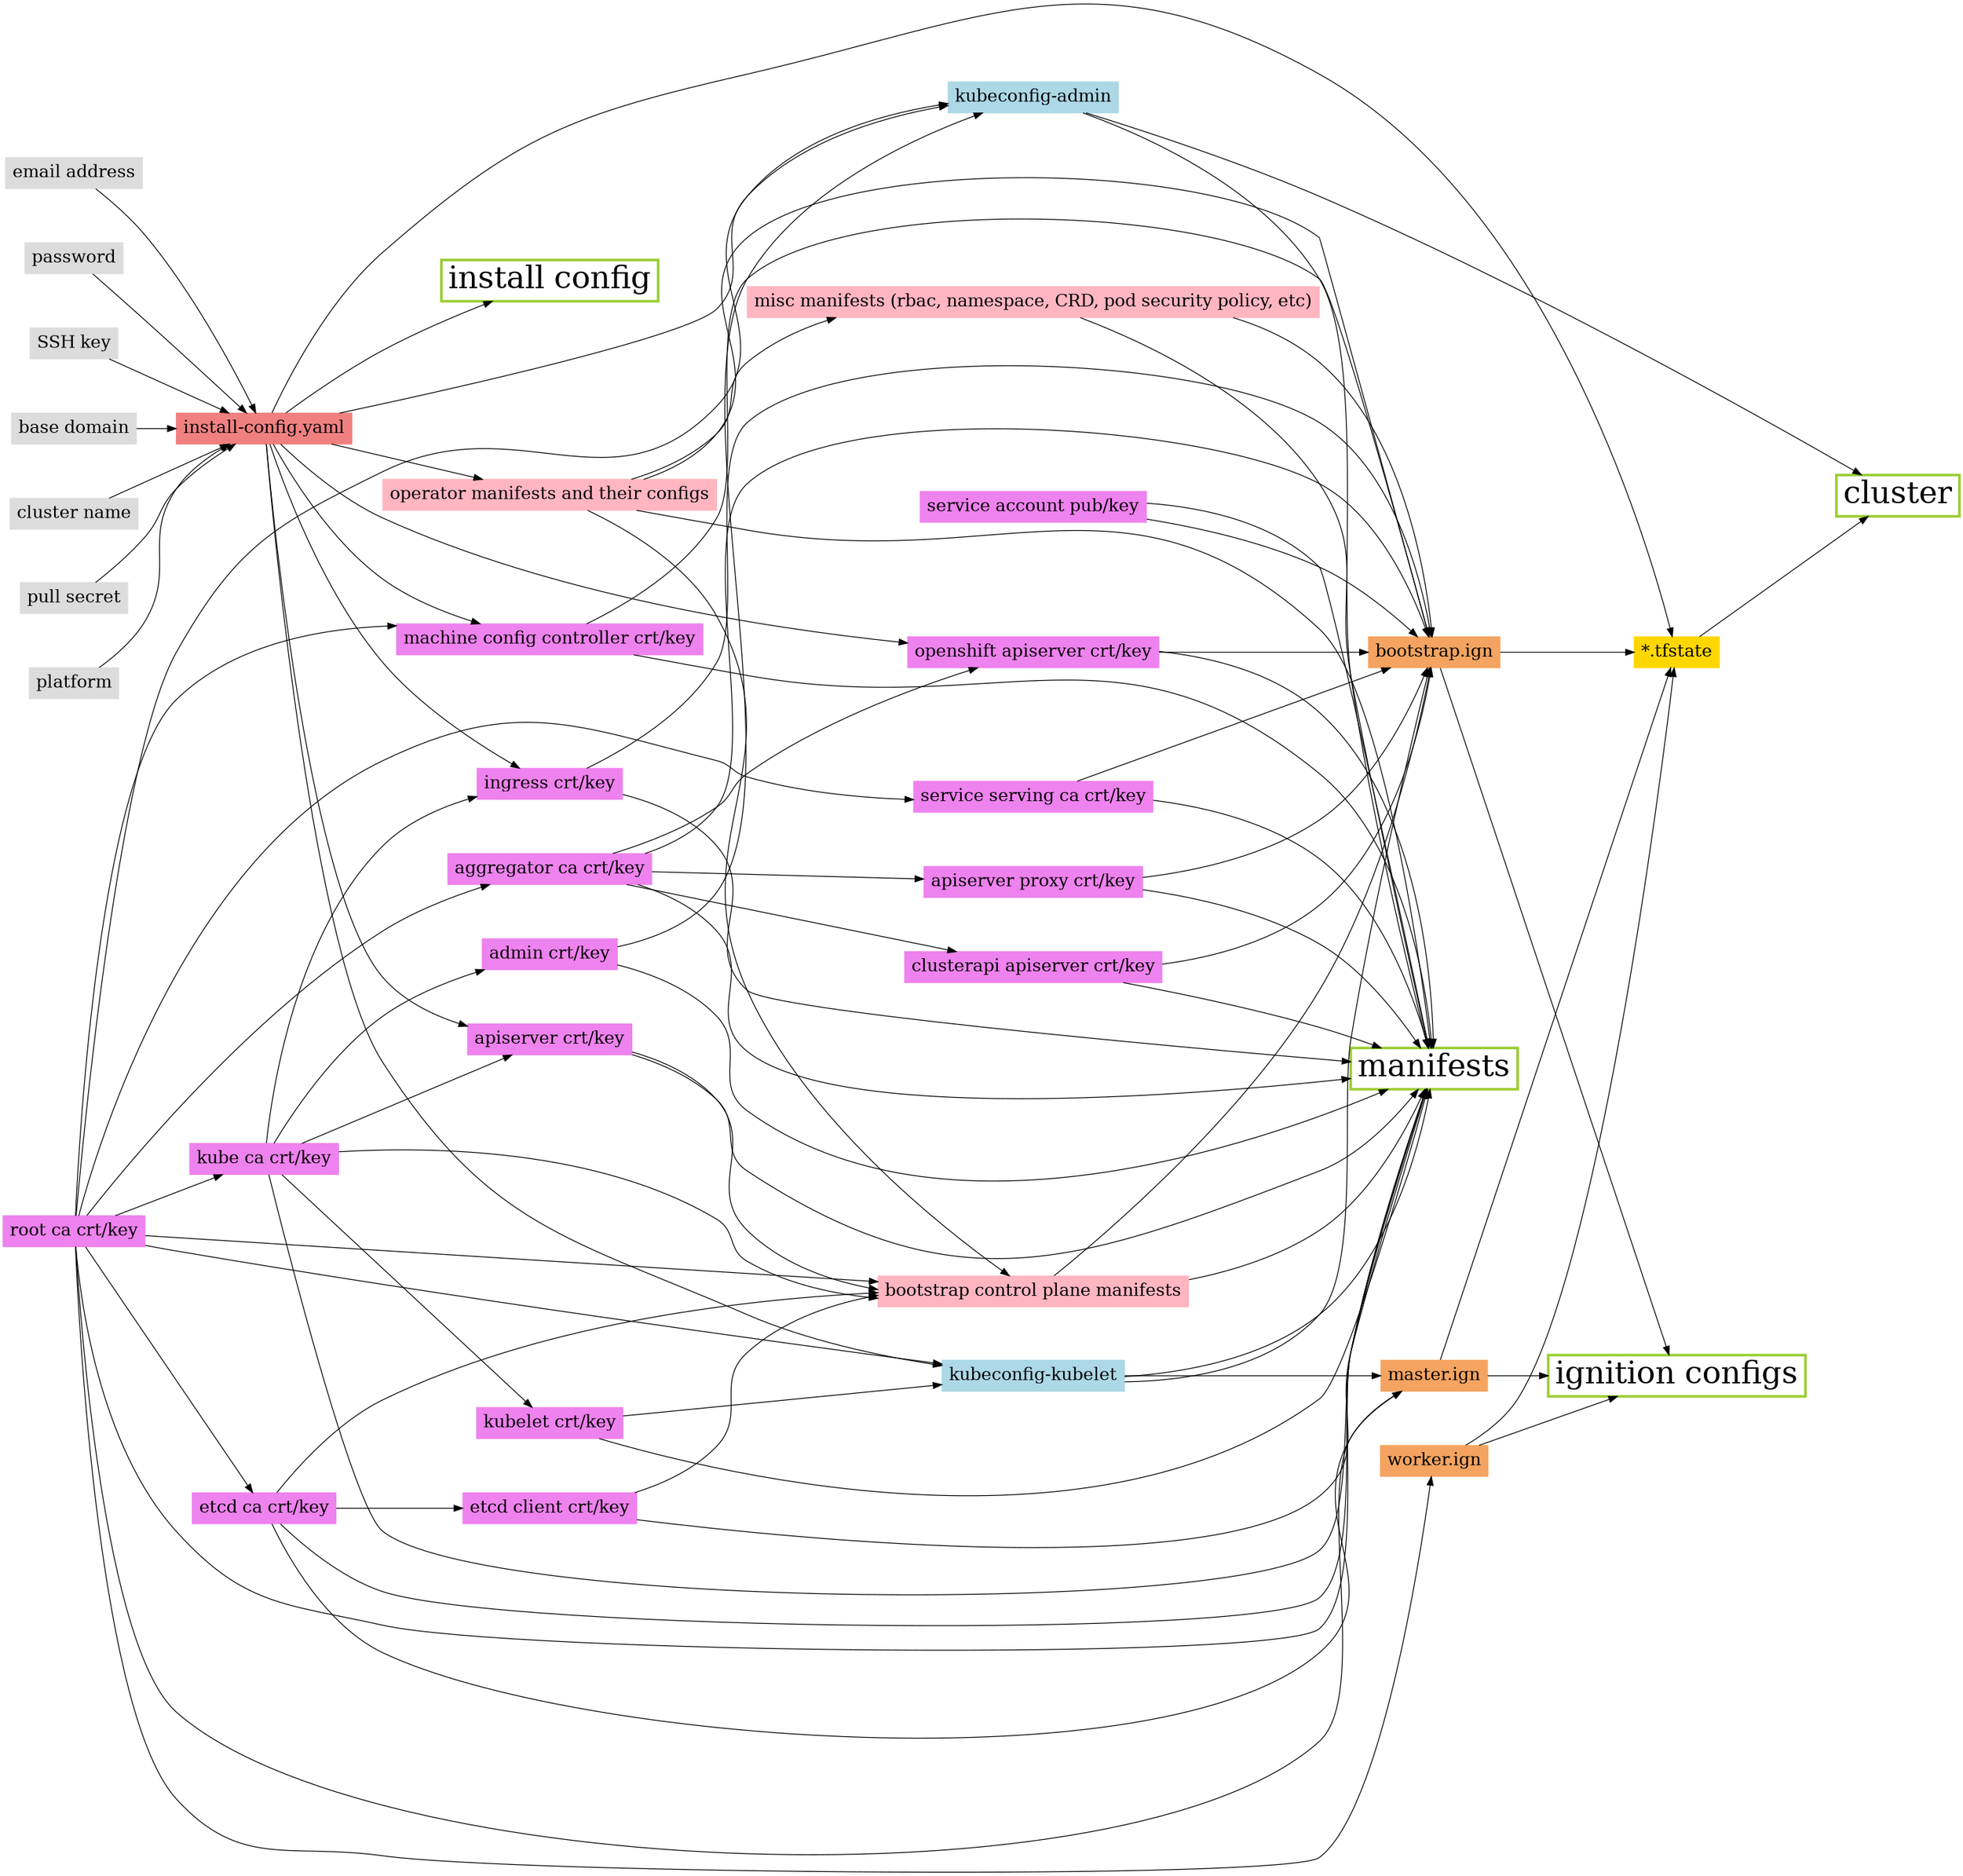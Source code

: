 strict digraph resource {
  rankdir=LR;
  size="24,18"; ratio=fill; node[fontsize=20];
  compound=true;
  node [shape=rectangle];

  // Targets.
  {
    node [shape=box,fontsize=36,style=filled,fillcolor=white,color=yellowgreen,penwidth=3];
    install_cfg [label="install config"];
    manifests [label="manifests"];
    ignition_configs [label="ignition configs"];
    cluster [label="cluster"];
  }

  // User inputs.
  {
    node [shape=rectangle,style=filled,color=gainsboro];
    base_domain [label="base domain"];
    cluster_name [label="cluster name"];
    pull_secret [label="pull secret"];
    platform [label="platform"];
    email_address [label="email address"];
    password [label="password"];
    sshkey [label="SSH key"];
  }

  // Install config.
  {
    node [style=filled,color=lightcoral];
    install_config [label="install-config.yaml"];
  }

  // TLS assets
  {
    node [style=filled,color=violet];
    admin_bundle [label="admin crt/key"];
    aggregator_ca_bundle [label="aggregator ca crt/key"];
    apiserver_bundle [label="apiserver crt/key"];
    apiserver_proxy_bundle [label="apiserver proxy crt/key"];
    clusterapi_apiserver_bundle [label="clusterapi apiserver crt/key"];
    etcd_ca_bundle [label="etcd ca crt/key"];
    etcd_client_bundle [label="etcd client crt/key"];
    ingress_bundle [label="ingress crt/key"];
    kube_ca_bundle [label="kube ca crt/key"];
    kubelet_bundle [label="kubelet crt/key"];
    openshift_apiserver_bundle [label="openshift apiserver crt/key"];
    root_ca_bundle [label="root ca crt/key"];
    service_account_bundle [label="service account pub/key"];
    service_serving_ca_bundle [label="service serving ca crt/key"];
    mcc_bundle [label="machine config controller crt/key"];
  }

  // Operator assets
  {
    node [style=filled,color=lightpink];
    operator_manifests [label="operator manifests and their configs"];
  }

  // Cluster assets
  {
    node [style=filled,color=lightpink];
    bootstrap_control_plane [label="bootstrap control plane manifests"];
    misc_manifests [label="misc manifests (rbac, namespace, CRD, pod security policy, etc)"];
  }

  // Ignition files
  {
    node [style=filled,color=sandybrown];
    bootstrap_ignition [label="bootstrap.ign"];
    master_ignition [label="master.ign"];
    worker_ignition [label="worker.ign"];
  }

  // Kubeconfigs
  {
    node [style=filled,color=lightblue];
    kubeconfig_admin [label="kubeconfig-admin"];
    kubeconfig_kubelet [label="kubeconfig-kubelet"];
  }


  // Output after cluster launch
  {
    node [style=filled,color=gold];
    terraform_state [label="*.tfstate"];
  }

  // Dependencies
  password -> install_config;
  sshkey -> install_config;
  platform -> install_config;
  email_address -> install_config;
  pull_secret -> install_config;
  cluster_name -> install_config;
  base_domain -> install_config;

  install_config -> operator_manifests;

  root_ca_bundle -> kube_ca_bundle;
  root_ca_bundle -> etcd_ca_bundle;
  root_ca_bundle -> aggregator_ca_bundle;
  root_ca_bundle -> service_serving_ca_bundle;
  root_ca_bundle -> mcc_bundle;
  install_config -> mcc_bundle;

  root_ca_bundle -> kubeconfig_admin;
  root_ca_bundle -> kubeconfig_kubelet;
  root_ca_bundle -> bootstrap_control_plane;
  root_ca_bundle -> master_ignition;
  root_ca_bundle -> worker_ignition;

  etcd_ca_bundle -> etcd_client_bundle;
  etcd_ca_bundle -> master_ignition;
  etcd_ca_bundle -> bootstrap_control_plane;

  kube_ca_bundle -> admin_bundle;
  kube_ca_bundle -> apiserver_bundle;
  install_config -> apiserver_bundle;
  kube_ca_bundle -> kubelet_bundle;
  kube_ca_bundle -> ingress_bundle;
  kube_ca_bundle -> bootstrap_control_plane;
  
  install_config -> ingress_bundle;
  
  aggregator_ca_bundle -> openshift_apiserver_bundle;
  install_config -> openshift_apiserver_bundle;
  aggregator_ca_bundle -> apiserver_proxy_bundle;
  aggregator_ca_bundle -> clusterapi_apiserver_bundle;
  aggregator_ca_bundle -> bootstrap_ignition;

  admin_bundle -> kubeconfig_admin;

  kubelet_bundle -> kubeconfig_kubelet;

  install_config -> kubeconfig_admin;
  install_config -> kubeconfig_kubelet;

  apiserver_bundle -> bootstrap_control_plane;

  apiserver_proxy_bundle -> bootstrap_ignition;

  clusterapi_apiserver_bundle -> bootstrap_ignition;

  etcd_client_bundle -> bootstrap_control_plane;

  ingress_bundle -> bootstrap_ignition;

  openshift_apiserver_bundle -> bootstrap_ignition;

  service_account_bundle -> bootstrap_ignition;

  service_serving_ca_bundle -> bootstrap_ignition;

  mcc_bundle -> bootstrap_ignition;

  operator_manifests -> bootstrap_control_plane;
  operator_manifests -> misc_manifests;
  
  operator_manifests -> bootstrap_ignition;

  bootstrap_control_plane -> bootstrap_ignition;
  misc_manifests -> bootstrap_ignition;

  kubeconfig_kubelet -> bootstrap_ignition;
  kubeconfig_kubelet -> master_ignition;

  bootstrap_ignition -> terraform_state;
  master_ignition -> terraform_state;
  worker_ignition -> terraform_state;

  // Targets
  install_config -> install_cfg;
  install_config -> terraform_state;

  admin_bundle -> manifests;
  aggregator_ca_bundle -> manifests;
  apiserver_bundle -> manifests;
  apiserver_proxy_bundle -> manifests;
  clusterapi_apiserver_bundle -> manifests;
  etcd_ca_bundle -> manifests;
  etcd_client_bundle -> manifests;
  ingress_bundle -> manifests;
  kube_ca_bundle -> manifests;
  kubelet_bundle -> manifests;
  openshift_apiserver_bundle -> manifests;
  root_ca_bundle -> manifests;
  service_account_bundle -> manifests;
  service_serving_ca_bundle -> manifests;
  mcc_bundle -> manifests;
  
  operator_manifests -> manifests;

  bootstrap_control_plane -> manifests;
  misc_manifests -> manifests;

  kubeconfig_kubelet -> manifests;
  kubeconfig_admin -> manifests;
  kubeconfig_admin -> cluster;

  bootstrap_ignition -> ignition_configs;
  master_ignition -> ignition_configs;
  worker_ignition -> ignition_configs;

  terraform_state -> cluster;  
}

